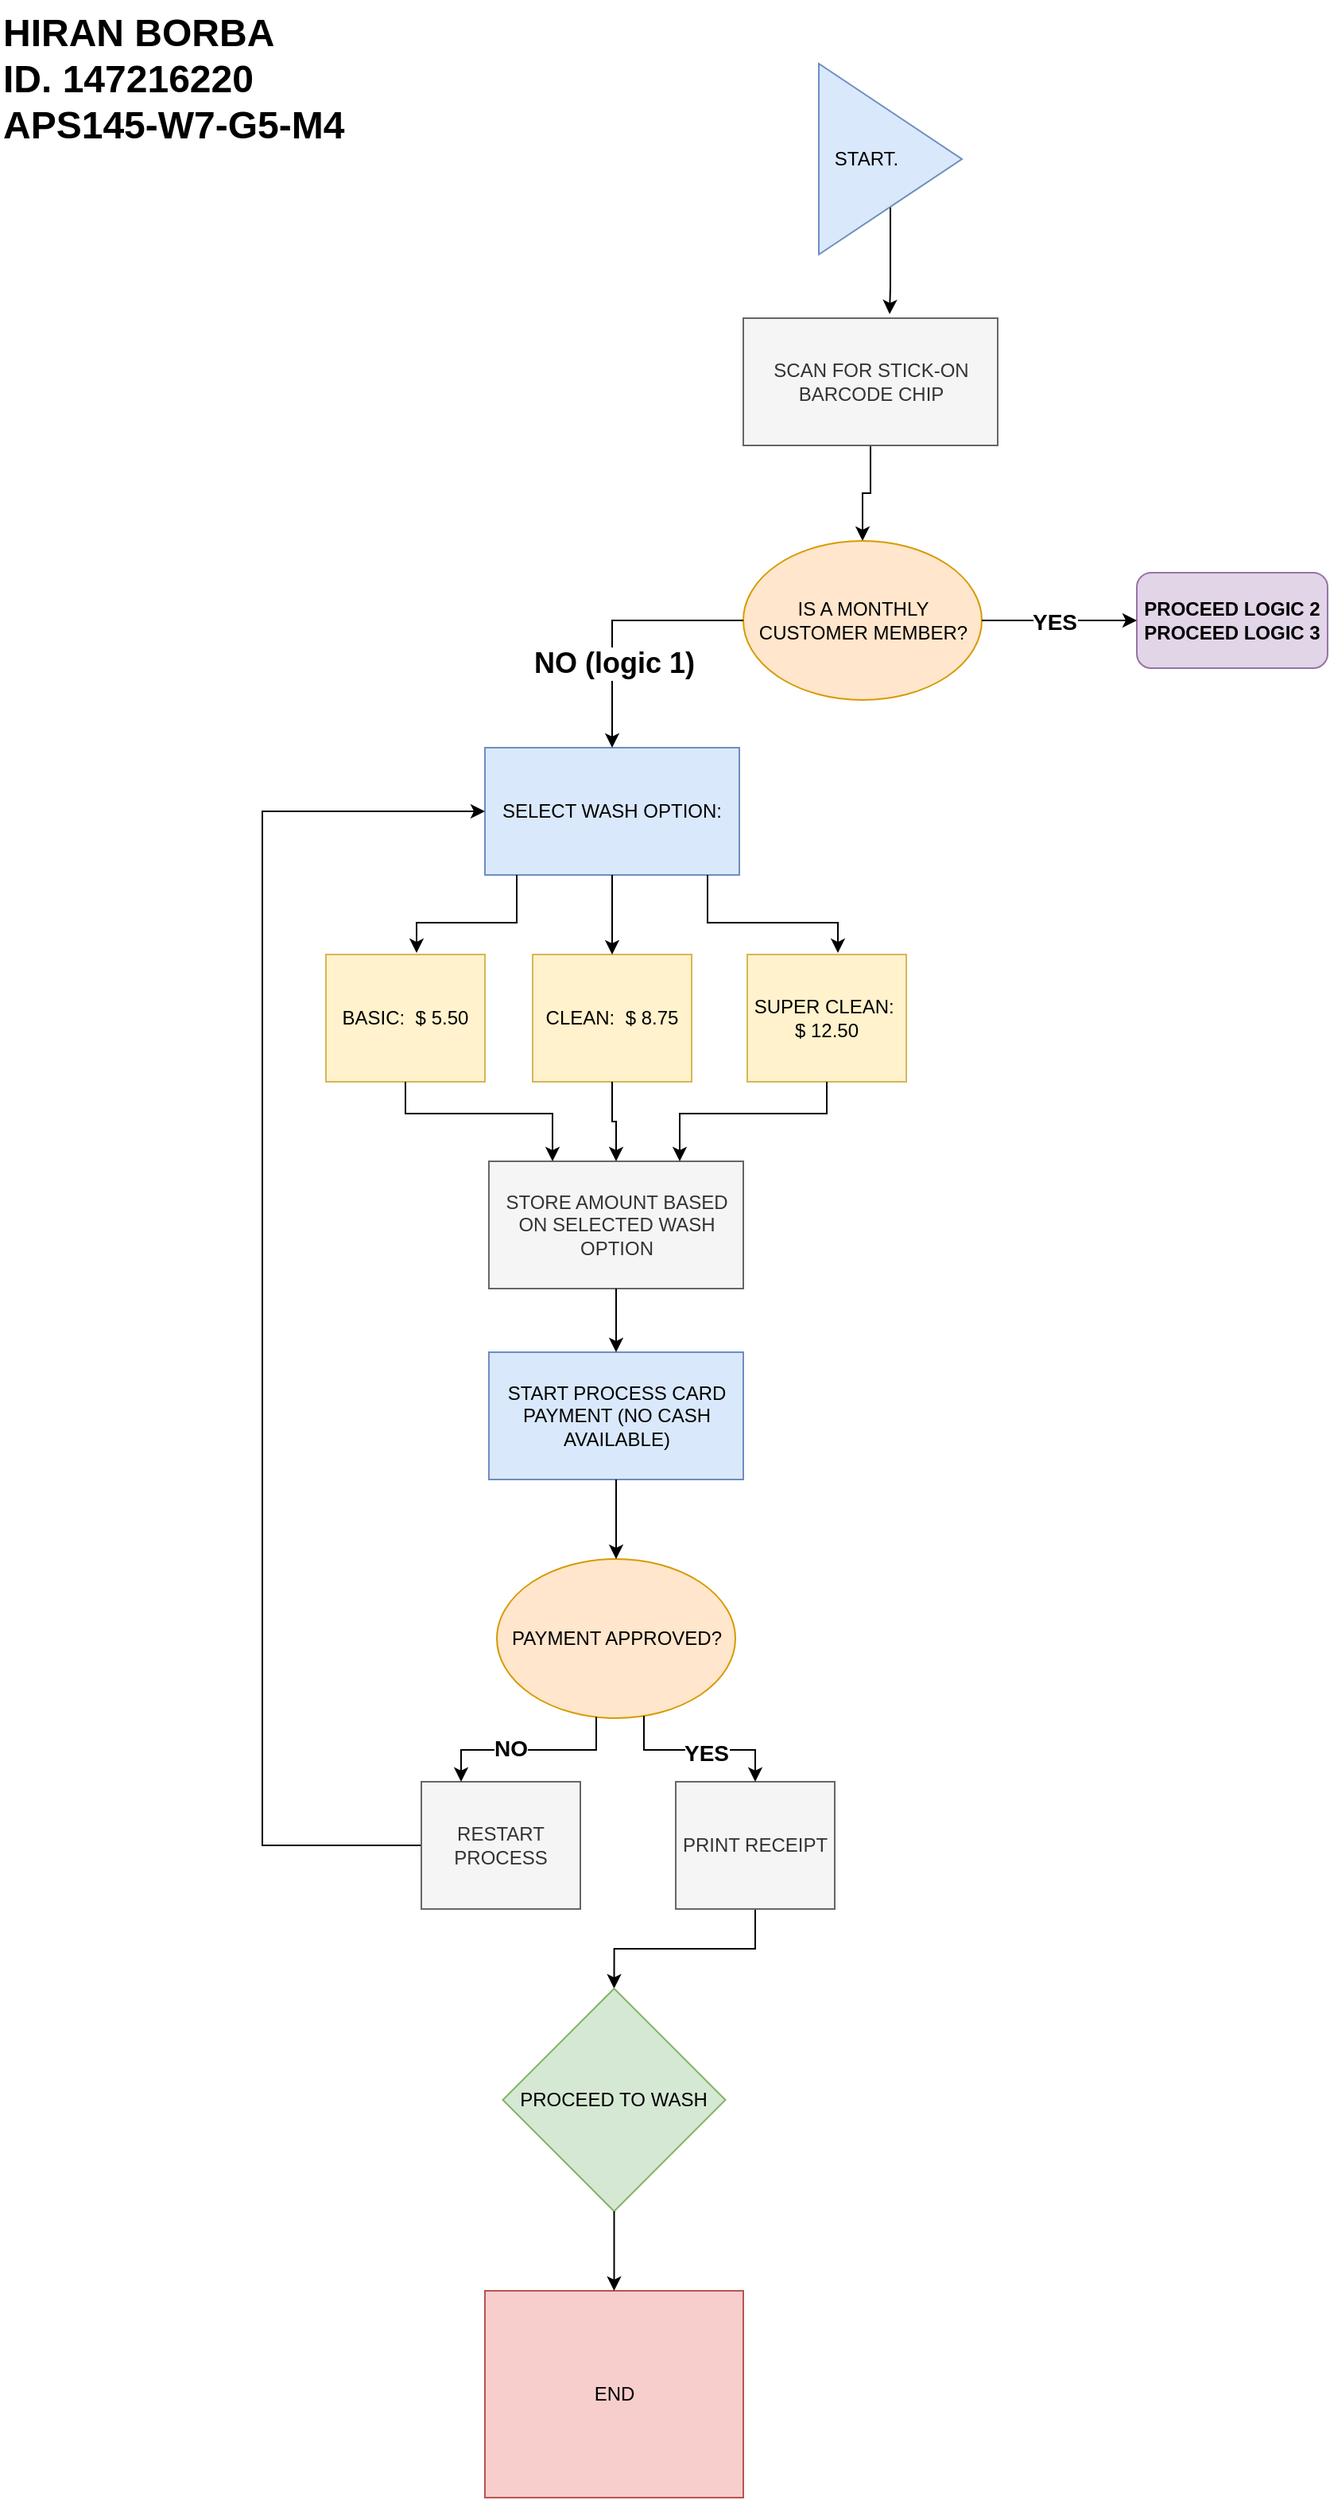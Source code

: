 <mxfile version="21.6.1" type="device">
  <diagram name="Page-1" id="G5ZoAqC1fi166EP0a0sR">
    <mxGraphModel dx="5180" dy="2047" grid="1" gridSize="10" guides="1" tooltips="1" connect="1" arrows="1" fold="1" page="1" pageScale="1" pageWidth="2000" pageHeight="2000" math="0" shadow="0">
      <root>
        <mxCell id="0" />
        <mxCell id="1" parent="0" />
        <mxCell id="K0-xHpqB2Ia5JVHEsHb_-9" style="edgeStyle=orthogonalEdgeStyle;rounded=0;orthogonalLoop=1;jettySize=auto;html=1;entryX=0.575;entryY=-0.032;entryDx=0;entryDy=0;entryPerimeter=0;" edge="1" parent="1" source="XrRocAZbuMlK1vlsAnCC-2" target="XrRocAZbuMlK1vlsAnCC-3">
          <mxGeometry relative="1" as="geometry" />
        </mxCell>
        <mxCell id="XrRocAZbuMlK1vlsAnCC-2" value="START.&amp;nbsp; &amp;nbsp; &amp;nbsp; &amp;nbsp; &amp;nbsp;" style="triangle;whiteSpace=wrap;html=1;fillColor=#dae8fc;strokeColor=#6c8ebf;" parent="1" vertex="1">
          <mxGeometry x="-1440" y="100" width="90" height="120" as="geometry" />
        </mxCell>
        <mxCell id="K0-xHpqB2Ia5JVHEsHb_-1" style="edgeStyle=orthogonalEdgeStyle;rounded=0;orthogonalLoop=1;jettySize=auto;html=1;entryX=0.5;entryY=0;entryDx=0;entryDy=0;" edge="1" parent="1" source="XrRocAZbuMlK1vlsAnCC-3" target="XrRocAZbuMlK1vlsAnCC-4">
          <mxGeometry relative="1" as="geometry" />
        </mxCell>
        <mxCell id="XrRocAZbuMlK1vlsAnCC-3" value="SCAN FOR STICK-ON BARCODE CHIP" style="rounded=0;whiteSpace=wrap;html=1;fillColor=#f5f5f5;fontColor=#333333;strokeColor=#666666;" parent="1" vertex="1">
          <mxGeometry x="-1487.5" y="260" width="160" height="80" as="geometry" />
        </mxCell>
        <mxCell id="XrRocAZbuMlK1vlsAnCC-49" value="" style="group" parent="1" vertex="1" connectable="0">
          <mxGeometry x="-1790" y="370" width="465" height="1260" as="geometry" />
        </mxCell>
        <mxCell id="XrRocAZbuMlK1vlsAnCC-4" value="IS A MONTHLY CUSTOMER MEMBER?" style="ellipse;whiteSpace=wrap;html=1;fillColor=#ffe6cc;strokeColor=#d79b00;" parent="XrRocAZbuMlK1vlsAnCC-49" vertex="1">
          <mxGeometry x="302.5" y="30" width="150" height="100" as="geometry" />
        </mxCell>
        <mxCell id="XrRocAZbuMlK1vlsAnCC-23" value="" style="group" parent="XrRocAZbuMlK1vlsAnCC-49" vertex="1" connectable="0">
          <mxGeometry x="40" y="160" width="365" height="210" as="geometry" />
        </mxCell>
        <mxCell id="XrRocAZbuMlK1vlsAnCC-6" value="SELECT WASH OPTION:" style="rounded=0;whiteSpace=wrap;html=1;fillColor=#dae8fc;strokeColor=#6c8ebf;" parent="XrRocAZbuMlK1vlsAnCC-23" vertex="1">
          <mxGeometry x="100" width="160" height="80" as="geometry" />
        </mxCell>
        <mxCell id="XrRocAZbuMlK1vlsAnCC-7" value="BASIC:&amp;nbsp; $ 5.50" style="rounded=0;whiteSpace=wrap;html=1;fillColor=#fff2cc;strokeColor=#d6b656;" parent="XrRocAZbuMlK1vlsAnCC-23" vertex="1">
          <mxGeometry y="130" width="100" height="80" as="geometry" />
        </mxCell>
        <mxCell id="XrRocAZbuMlK1vlsAnCC-13" style="edgeStyle=orthogonalEdgeStyle;rounded=0;orthogonalLoop=1;jettySize=auto;html=1;entryX=0.57;entryY=-0.012;entryDx=0;entryDy=0;entryPerimeter=0;" parent="XrRocAZbuMlK1vlsAnCC-23" source="XrRocAZbuMlK1vlsAnCC-6" target="XrRocAZbuMlK1vlsAnCC-7" edge="1">
          <mxGeometry relative="1" as="geometry">
            <Array as="points">
              <mxPoint x="120" y="110" />
              <mxPoint x="57" y="110" />
            </Array>
          </mxGeometry>
        </mxCell>
        <mxCell id="XrRocAZbuMlK1vlsAnCC-11" value="CLEAN:&amp;nbsp; $ 8.75" style="rounded=0;whiteSpace=wrap;html=1;fillColor=#fff2cc;strokeColor=#d6b656;" parent="XrRocAZbuMlK1vlsAnCC-23" vertex="1">
          <mxGeometry x="130" y="130" width="100" height="80" as="geometry" />
        </mxCell>
        <mxCell id="XrRocAZbuMlK1vlsAnCC-14" style="edgeStyle=orthogonalEdgeStyle;rounded=0;orthogonalLoop=1;jettySize=auto;html=1;entryX=0.5;entryY=0;entryDx=0;entryDy=0;" parent="XrRocAZbuMlK1vlsAnCC-23" source="XrRocAZbuMlK1vlsAnCC-6" target="XrRocAZbuMlK1vlsAnCC-11" edge="1">
          <mxGeometry relative="1" as="geometry" />
        </mxCell>
        <mxCell id="XrRocAZbuMlK1vlsAnCC-12" value="SUPER CLEAN:&amp;nbsp; $ 12.50" style="rounded=0;whiteSpace=wrap;html=1;fillColor=#fff2cc;strokeColor=#d6b656;" parent="XrRocAZbuMlK1vlsAnCC-23" vertex="1">
          <mxGeometry x="265" y="130" width="100" height="80" as="geometry" />
        </mxCell>
        <mxCell id="XrRocAZbuMlK1vlsAnCC-15" style="edgeStyle=orthogonalEdgeStyle;rounded=0;orthogonalLoop=1;jettySize=auto;html=1;entryX=0.57;entryY=-0.012;entryDx=0;entryDy=0;entryPerimeter=0;" parent="XrRocAZbuMlK1vlsAnCC-23" source="XrRocAZbuMlK1vlsAnCC-6" target="XrRocAZbuMlK1vlsAnCC-12" edge="1">
          <mxGeometry relative="1" as="geometry">
            <Array as="points">
              <mxPoint x="240" y="110" />
              <mxPoint x="322" y="110" />
            </Array>
          </mxGeometry>
        </mxCell>
        <mxCell id="XrRocAZbuMlK1vlsAnCC-24" style="edgeStyle=orthogonalEdgeStyle;rounded=0;orthogonalLoop=1;jettySize=auto;html=1;" parent="XrRocAZbuMlK1vlsAnCC-49" source="XrRocAZbuMlK1vlsAnCC-4" target="XrRocAZbuMlK1vlsAnCC-6" edge="1">
          <mxGeometry relative="1" as="geometry" />
        </mxCell>
        <mxCell id="XrRocAZbuMlK1vlsAnCC-25" value="&lt;b&gt;&lt;font style=&quot;font-size: 18px;&quot;&gt;NO (logic 1)&lt;/font&gt;&lt;/b&gt;" style="edgeLabel;html=1;align=center;verticalAlign=middle;resizable=0;points=[];" parent="XrRocAZbuMlK1vlsAnCC-24" vertex="1" connectable="0">
          <mxGeometry x="0.346" y="1" relative="1" as="geometry">
            <mxPoint as="offset" />
          </mxGeometry>
        </mxCell>
        <mxCell id="XrRocAZbuMlK1vlsAnCC-26" value="STORE AMOUNT BASED ON SELECTED WASH OPTION" style="rounded=0;whiteSpace=wrap;html=1;fillColor=#f5f5f5;fontColor=#333333;strokeColor=#666666;" parent="XrRocAZbuMlK1vlsAnCC-49" vertex="1">
          <mxGeometry x="142.5" y="420" width="160" height="80" as="geometry" />
        </mxCell>
        <mxCell id="XrRocAZbuMlK1vlsAnCC-28" value="START PROCESS CARD PAYMENT (NO CASH AVAILABLE)" style="rounded=0;whiteSpace=wrap;html=1;fillColor=#dae8fc;strokeColor=#6c8ebf;" parent="XrRocAZbuMlK1vlsAnCC-49" vertex="1">
          <mxGeometry x="142.5" y="540" width="160" height="80" as="geometry" />
        </mxCell>
        <mxCell id="XrRocAZbuMlK1vlsAnCC-29" value="PAYMENT APPROVED?" style="ellipse;whiteSpace=wrap;html=1;fillColor=#ffe6cc;strokeColor=#d79b00;" parent="XrRocAZbuMlK1vlsAnCC-49" vertex="1">
          <mxGeometry x="147.5" y="670" width="150" height="100" as="geometry" />
        </mxCell>
        <mxCell id="XrRocAZbuMlK1vlsAnCC-43" style="edgeStyle=orthogonalEdgeStyle;rounded=0;orthogonalLoop=1;jettySize=auto;html=1;entryX=0.5;entryY=0;entryDx=0;entryDy=0;" parent="XrRocAZbuMlK1vlsAnCC-49" source="XrRocAZbuMlK1vlsAnCC-26" target="XrRocAZbuMlK1vlsAnCC-28" edge="1">
          <mxGeometry relative="1" as="geometry" />
        </mxCell>
        <mxCell id="K0-xHpqB2Ia5JVHEsHb_-5" style="edgeStyle=orthogonalEdgeStyle;rounded=0;orthogonalLoop=1;jettySize=auto;html=1;entryX=0.5;entryY=0;entryDx=0;entryDy=0;" edge="1" parent="XrRocAZbuMlK1vlsAnCC-49" source="XrRocAZbuMlK1vlsAnCC-30" target="XrRocAZbuMlK1vlsAnCC-31">
          <mxGeometry relative="1" as="geometry" />
        </mxCell>
        <mxCell id="XrRocAZbuMlK1vlsAnCC-30" value="PRINT RECEIPT" style="rounded=0;whiteSpace=wrap;html=1;fillColor=#f5f5f5;fontColor=#333333;strokeColor=#666666;" parent="XrRocAZbuMlK1vlsAnCC-49" vertex="1">
          <mxGeometry x="260" y="810" width="100" height="80" as="geometry" />
        </mxCell>
        <mxCell id="XrRocAZbuMlK1vlsAnCC-44" style="edgeStyle=orthogonalEdgeStyle;rounded=0;orthogonalLoop=1;jettySize=auto;html=1;entryX=0.5;entryY=0;entryDx=0;entryDy=0;" parent="XrRocAZbuMlK1vlsAnCC-49" source="XrRocAZbuMlK1vlsAnCC-28" target="XrRocAZbuMlK1vlsAnCC-29" edge="1">
          <mxGeometry relative="1" as="geometry" />
        </mxCell>
        <mxCell id="XrRocAZbuMlK1vlsAnCC-36" style="edgeStyle=orthogonalEdgeStyle;rounded=0;orthogonalLoop=1;jettySize=auto;html=1;entryX=0.5;entryY=0;entryDx=0;entryDy=0;" parent="XrRocAZbuMlK1vlsAnCC-49" source="XrRocAZbuMlK1vlsAnCC-29" target="XrRocAZbuMlK1vlsAnCC-30" edge="1">
          <mxGeometry relative="1" as="geometry">
            <Array as="points">
              <mxPoint x="240" y="790" />
              <mxPoint x="310" y="790" />
            </Array>
          </mxGeometry>
        </mxCell>
        <mxCell id="XrRocAZbuMlK1vlsAnCC-37" value="&lt;b&gt;&lt;font style=&quot;font-size: 14px;&quot;&gt;YES&lt;/font&gt;&lt;/b&gt;" style="edgeLabel;html=1;align=center;verticalAlign=middle;resizable=0;points=[];" parent="XrRocAZbuMlK1vlsAnCC-36" vertex="1" connectable="0">
          <mxGeometry x="0.085" y="-1" relative="1" as="geometry">
            <mxPoint y="1" as="offset" />
          </mxGeometry>
        </mxCell>
        <mxCell id="XrRocAZbuMlK1vlsAnCC-33" style="edgeStyle=orthogonalEdgeStyle;rounded=0;orthogonalLoop=1;jettySize=auto;html=1;entryX=0;entryY=0.5;entryDx=0;entryDy=0;" parent="XrRocAZbuMlK1vlsAnCC-49" source="XrRocAZbuMlK1vlsAnCC-32" target="XrRocAZbuMlK1vlsAnCC-6" edge="1">
          <mxGeometry relative="1" as="geometry">
            <Array as="points">
              <mxPoint y="850" />
              <mxPoint y="200" />
            </Array>
          </mxGeometry>
        </mxCell>
        <mxCell id="XrRocAZbuMlK1vlsAnCC-32" value="RESTART PROCESS" style="rounded=0;whiteSpace=wrap;html=1;fillColor=#f5f5f5;fontColor=#333333;strokeColor=#666666;" parent="XrRocAZbuMlK1vlsAnCC-49" vertex="1">
          <mxGeometry x="100" y="810" width="100" height="80" as="geometry" />
        </mxCell>
        <mxCell id="XrRocAZbuMlK1vlsAnCC-39" style="edgeStyle=orthogonalEdgeStyle;rounded=0;orthogonalLoop=1;jettySize=auto;html=1;entryX=0.25;entryY=0;entryDx=0;entryDy=0;" parent="XrRocAZbuMlK1vlsAnCC-49" source="XrRocAZbuMlK1vlsAnCC-7" target="XrRocAZbuMlK1vlsAnCC-26" edge="1">
          <mxGeometry relative="1" as="geometry">
            <Array as="points">
              <mxPoint x="90" y="390" />
              <mxPoint x="183" y="390" />
            </Array>
          </mxGeometry>
        </mxCell>
        <mxCell id="XrRocAZbuMlK1vlsAnCC-34" style="edgeStyle=orthogonalEdgeStyle;rounded=0;orthogonalLoop=1;jettySize=auto;html=1;entryX=0.25;entryY=0;entryDx=0;entryDy=0;" parent="XrRocAZbuMlK1vlsAnCC-49" source="XrRocAZbuMlK1vlsAnCC-29" target="XrRocAZbuMlK1vlsAnCC-32" edge="1">
          <mxGeometry relative="1" as="geometry">
            <Array as="points">
              <mxPoint x="210" y="790" />
              <mxPoint x="125" y="790" />
            </Array>
          </mxGeometry>
        </mxCell>
        <mxCell id="XrRocAZbuMlK1vlsAnCC-35" value="&lt;b&gt;&lt;font style=&quot;font-size: 14px;&quot;&gt;NO&lt;/font&gt;&lt;/b&gt;" style="edgeLabel;html=1;align=center;verticalAlign=middle;resizable=0;points=[];" parent="XrRocAZbuMlK1vlsAnCC-34" vertex="1" connectable="0">
          <mxGeometry x="0.2" y="-1" relative="1" as="geometry">
            <mxPoint x="1" as="offset" />
          </mxGeometry>
        </mxCell>
        <mxCell id="XrRocAZbuMlK1vlsAnCC-41" style="edgeStyle=orthogonalEdgeStyle;rounded=0;orthogonalLoop=1;jettySize=auto;html=1;entryX=0.5;entryY=0;entryDx=0;entryDy=0;" parent="XrRocAZbuMlK1vlsAnCC-49" source="XrRocAZbuMlK1vlsAnCC-11" target="XrRocAZbuMlK1vlsAnCC-26" edge="1">
          <mxGeometry relative="1" as="geometry" />
        </mxCell>
        <mxCell id="XrRocAZbuMlK1vlsAnCC-42" style="edgeStyle=orthogonalEdgeStyle;rounded=0;orthogonalLoop=1;jettySize=auto;html=1;entryX=0.75;entryY=0;entryDx=0;entryDy=0;" parent="XrRocAZbuMlK1vlsAnCC-49" source="XrRocAZbuMlK1vlsAnCC-12" target="XrRocAZbuMlK1vlsAnCC-26" edge="1">
          <mxGeometry relative="1" as="geometry">
            <Array as="points">
              <mxPoint x="355" y="390" />
              <mxPoint x="263" y="390" />
            </Array>
          </mxGeometry>
        </mxCell>
        <mxCell id="XrRocAZbuMlK1vlsAnCC-31" value="PROCEED TO WASH" style="rhombus;whiteSpace=wrap;html=1;fillColor=#d5e8d4;strokeColor=#82b366;" parent="XrRocAZbuMlK1vlsAnCC-49" vertex="1">
          <mxGeometry x="151.25" y="940" width="140" height="140" as="geometry" />
        </mxCell>
        <mxCell id="XrRocAZbuMlK1vlsAnCC-46" value="END" style="rounded=0;whiteSpace=wrap;html=1;fillColor=#f8cecc;strokeColor=#b85450;" parent="XrRocAZbuMlK1vlsAnCC-49" vertex="1">
          <mxGeometry x="140" y="1130" width="162.5" height="130" as="geometry" />
        </mxCell>
        <mxCell id="K0-xHpqB2Ia5JVHEsHb_-4" style="edgeStyle=orthogonalEdgeStyle;rounded=0;orthogonalLoop=1;jettySize=auto;html=1;entryX=0.5;entryY=0;entryDx=0;entryDy=0;" edge="1" parent="XrRocAZbuMlK1vlsAnCC-49" source="XrRocAZbuMlK1vlsAnCC-31" target="XrRocAZbuMlK1vlsAnCC-46">
          <mxGeometry relative="1" as="geometry" />
        </mxCell>
        <mxCell id="K0-xHpqB2Ia5JVHEsHb_-2" value="&lt;b&gt;&lt;font style=&quot;font-size: 24px;&quot;&gt;HIRAN BORBA&lt;br&gt;ID. 147216220&lt;br&gt;APS145-W7-G5-M4&lt;/font&gt;&lt;/b&gt;" style="text;html=1;align=left;verticalAlign=middle;resizable=0;points=[];autosize=1;strokeColor=none;fillColor=none;" vertex="1" parent="1">
          <mxGeometry x="-1955" y="60" width="240" height="100" as="geometry" />
        </mxCell>
        <mxCell id="K0-xHpqB2Ia5JVHEsHb_-6" value="&lt;b&gt;PROCEED LOGIC 2&lt;br&gt;PROCEED LOGIC 3&lt;/b&gt;" style="rounded=1;whiteSpace=wrap;html=1;fillColor=#e1d5e7;strokeColor=#9673a6;" vertex="1" parent="1">
          <mxGeometry x="-1240" y="420" width="120" height="60" as="geometry" />
        </mxCell>
        <mxCell id="K0-xHpqB2Ia5JVHEsHb_-7" style="edgeStyle=orthogonalEdgeStyle;rounded=0;orthogonalLoop=1;jettySize=auto;html=1;entryX=0;entryY=0.5;entryDx=0;entryDy=0;" edge="1" parent="1" source="XrRocAZbuMlK1vlsAnCC-4" target="K0-xHpqB2Ia5JVHEsHb_-6">
          <mxGeometry relative="1" as="geometry">
            <mxPoint x="-1260" y="450" as="targetPoint" />
          </mxGeometry>
        </mxCell>
        <mxCell id="K0-xHpqB2Ia5JVHEsHb_-8" value="&lt;b&gt;&lt;font style=&quot;font-size: 14px;&quot;&gt;YES&lt;/font&gt;&lt;/b&gt;" style="edgeLabel;html=1;align=center;verticalAlign=middle;resizable=0;points=[];" vertex="1" connectable="0" parent="K0-xHpqB2Ia5JVHEsHb_-7">
          <mxGeometry x="-0.065" y="-1" relative="1" as="geometry">
            <mxPoint as="offset" />
          </mxGeometry>
        </mxCell>
      </root>
    </mxGraphModel>
  </diagram>
</mxfile>
